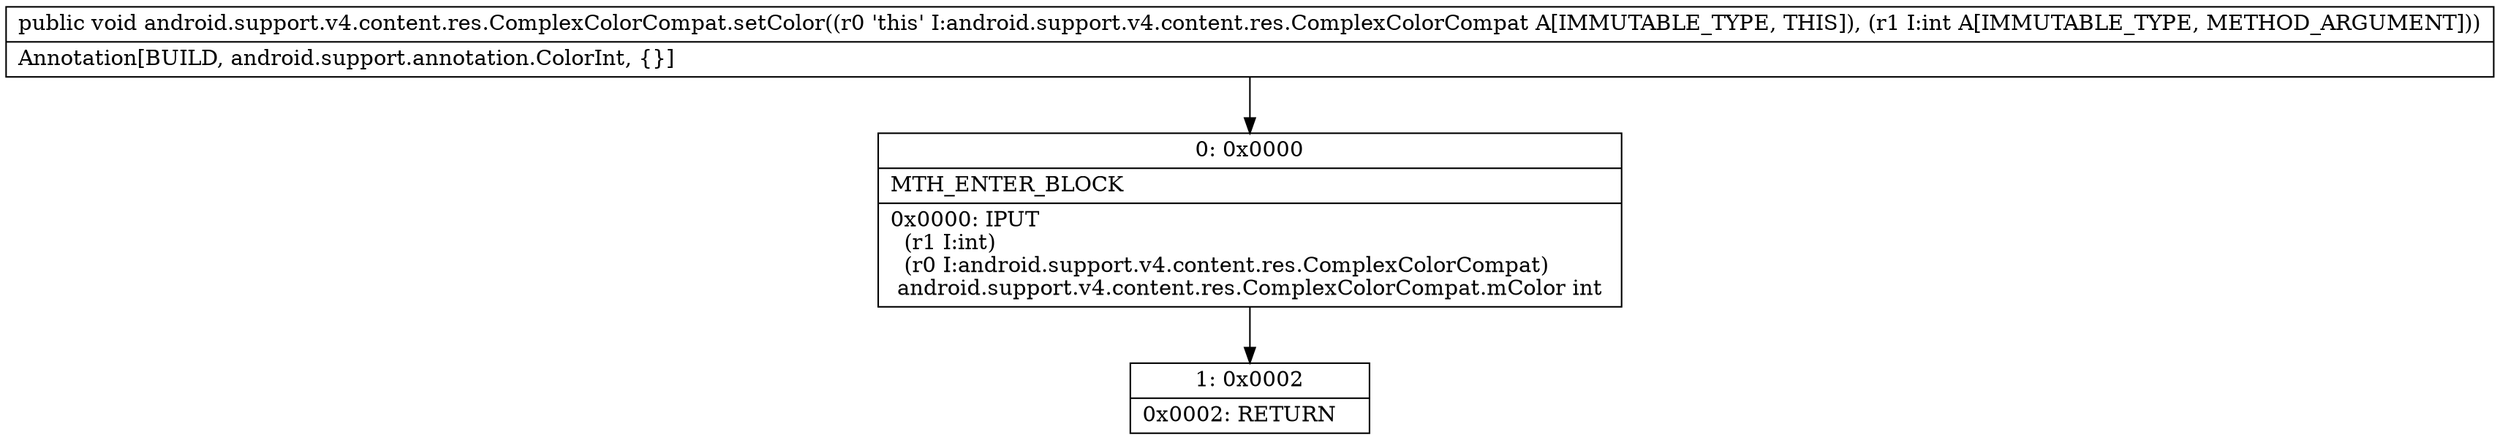 digraph "CFG forandroid.support.v4.content.res.ComplexColorCompat.setColor(I)V" {
Node_0 [shape=record,label="{0\:\ 0x0000|MTH_ENTER_BLOCK\l|0x0000: IPUT  \l  (r1 I:int)\l  (r0 I:android.support.v4.content.res.ComplexColorCompat)\l android.support.v4.content.res.ComplexColorCompat.mColor int \l}"];
Node_1 [shape=record,label="{1\:\ 0x0002|0x0002: RETURN   \l}"];
MethodNode[shape=record,label="{public void android.support.v4.content.res.ComplexColorCompat.setColor((r0 'this' I:android.support.v4.content.res.ComplexColorCompat A[IMMUTABLE_TYPE, THIS]), (r1 I:int A[IMMUTABLE_TYPE, METHOD_ARGUMENT]))  | Annotation[BUILD, android.support.annotation.ColorInt, \{\}]\l}"];
MethodNode -> Node_0;
Node_0 -> Node_1;
}

